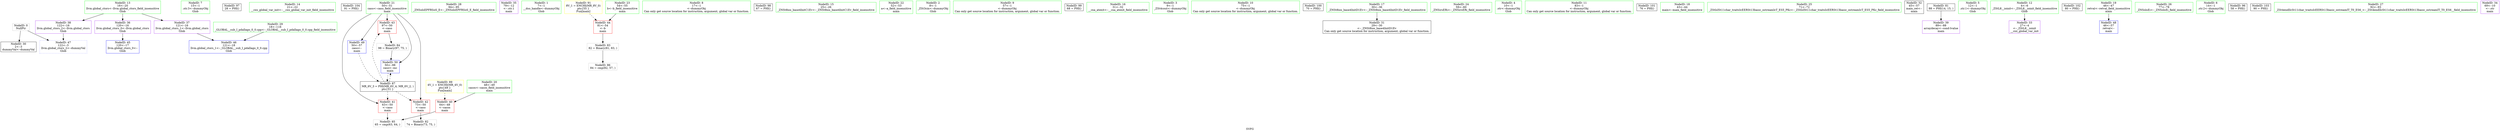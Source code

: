 digraph "SVFG" {
	label="SVFG";

	Node0x55f8cbfa6a10 [shape=record,color=grey,label="{NodeID: 0\nNullPtr}"];
	Node0x55f8cbfa6a10 -> Node0x55f8cbfb7d80[style=solid];
	Node0x55f8cbfa6a10 -> Node0x55f8cbfb8ca0[style=solid];
	Node0x55f8cbfb5280 [shape=record,color=green,label="{NodeID: 7\n15\<--1\n.str.3\<--dummyObj\nGlob }"];
	Node0x55f8cbfc2280 [shape=record,color=black,label="{NodeID: 97\n28 = PHI()\n}"];
	Node0x55f8cbfb6e70 [shape=record,color=green,label="{NodeID: 14\n21\<--22\n__cxx_global_var_init\<--__cxx_global_var_init_field_insensitive\n}"];
	Node0x55f8cbfc3440 [shape=record,color=black,label="{NodeID: 104\n91 = PHI()\n}"];
	Node0x55f8cbfb7510 [shape=record,color=green,label="{NodeID: 21\n50\<--51\ncaso\<--caso_field_insensitive\nmain\n}"];
	Node0x55f8cbfb7510 -> Node0x55f8cbfb8760[style=solid];
	Node0x55f8cbfb7510 -> Node0x55f8cbfb8830[style=solid];
	Node0x55f8cbfb7510 -> Node0x55f8cbfb8900[style=solid];
	Node0x55f8cbfb7510 -> Node0x55f8cbfb9680[style=solid];
	Node0x55f8cbfb7510 -> Node0x55f8cbfb9750[style=solid];
	Node0x55f8cbfb7b80 [shape=record,color=green,label="{NodeID: 28\n94\<--95\n_ZNSolsEPFRSoS_E\<--_ZNSolsEPFRSoS_E_field_insensitive\n}"];
	Node0x55f8cbfb81f0 [shape=record,color=purple,label="{NodeID: 35\n79\<--12\n\<--.str.1\nmain\n}"];
	Node0x55f8cbfb8830 [shape=record,color=red,label="{NodeID: 42\n73\<--50\n\<--caso\nmain\n}"];
	Node0x55f8cbfb8830 -> Node0x55f8cbfbbb10[style=solid];
	Node0x55f8cbfb9680 [shape=record,color=blue,label="{NodeID: 49\n50\<--57\ncaso\<--\nmain\n}"];
	Node0x55f8cbfb9680 -> Node0x55f8cbfbdfb0[style=dashed];
	Node0x55f8cbfbbe10 [shape=record,color=grey,label="{NodeID: 84\n98 = Binary(97, 75, )\n}"];
	Node0x55f8cbfbbe10 -> Node0x55f8cbfb9750[style=solid];
	Node0x55f8cbfa6b60 [shape=record,color=green,label="{NodeID: 1\n7\<--1\n__dso_handle\<--dummyObj\nGlob }"];
	Node0x55f8cbfbf190 [shape=record,color=yellow,style=double,label="{NodeID: 91\n8V_1 = ENCHI(MR_8V_0)\npts\{55 \}\nFun[main]}"];
	Node0x55f8cbfbf190 -> Node0x55f8cbfb89d0[style=dashed];
	Node0x55f8cbfb5310 [shape=record,color=green,label="{NodeID: 8\n17\<--1\n\<--dummyObj\nCan only get source location for instruction, argument, global var or function.}"];
	Node0x55f8cbfc2380 [shape=record,color=black,label="{NodeID: 98\n67 = PHI()\n}"];
	Node0x55f8cbfb6f70 [shape=record,color=green,label="{NodeID: 15\n25\<--26\n_ZNSt8ios_base4InitC1Ev\<--_ZNSt8ios_base4InitC1Ev_field_insensitive\n}"];
	Node0x55f8cbfb75e0 [shape=record,color=green,label="{NodeID: 22\n52\<--53\na\<--a_field_insensitive\nmain\n}"];
	Node0x55f8cbfb7c80 [shape=record,color=green,label="{NodeID: 29\n18\<--116\n_GLOBAL__sub_I_pdallago_0_0.cpp\<--_GLOBAL__sub_I_pdallago_0_0.cpp_field_insensitive\n}"];
	Node0x55f8cbfb7c80 -> Node0x55f8cbfb8ba0[style=solid];
	Node0x55f8cbfb82c0 [shape=record,color=purple,label="{NodeID: 36\n120\<--16\nllvm.global_ctors_0\<--llvm.global_ctors\nGlob }"];
	Node0x55f8cbfb82c0 -> Node0x55f8cbfb8aa0[style=solid];
	Node0x55f8cbfb8900 [shape=record,color=red,label="{NodeID: 43\n97\<--50\n\<--caso\nmain\n}"];
	Node0x55f8cbfb8900 -> Node0x55f8cbfbbe10[style=solid];
	Node0x55f8cbfb9750 [shape=record,color=blue,label="{NodeID: 50\n50\<--98\ncaso\<--inc\nmain\n}"];
	Node0x55f8cbfb9750 -> Node0x55f8cbfbdfb0[style=dashed];
	Node0x55f8cbfbbf90 [shape=record,color=grey,label="{NodeID: 85\n65 = cmp(63, 64, )\n}"];
	Node0x55f8cbfb5740 [shape=record,color=green,label="{NodeID: 2\n8\<--1\n_ZSt3cin\<--dummyObj\nGlob }"];
	Node0x55f8cbfb6b20 [shape=record,color=green,label="{NodeID: 9\n57\<--1\n\<--dummyObj\nCan only get source location for instruction, argument, global var or function.}"];
	Node0x55f8cbfc24e0 [shape=record,color=black,label="{NodeID: 99\n68 = PHI()\n}"];
	Node0x55f8cbfb7070 [shape=record,color=green,label="{NodeID: 16\n31\<--32\n__cxa_atexit\<--__cxa_atexit_field_insensitive\n}"];
	Node0x55f8cbfb76b0 [shape=record,color=green,label="{NodeID: 23\n54\<--55\nb\<--b_field_insensitive\nmain\n}"];
	Node0x55f8cbfb76b0 -> Node0x55f8cbfb89d0[style=solid];
	Node0x55f8cbfb7d80 [shape=record,color=black,label="{NodeID: 30\n2\<--3\ndummyVal\<--dummyVal\n}"];
	Node0x55f8cbfb83c0 [shape=record,color=purple,label="{NodeID: 37\n121\<--16\nllvm.global_ctors_1\<--llvm.global_ctors\nGlob }"];
	Node0x55f8cbfb83c0 -> Node0x55f8cbfb8ba0[style=solid];
	Node0x55f8cbfb89d0 [shape=record,color=red,label="{NodeID: 44\n81\<--54\n\<--b\nmain\n}"];
	Node0x55f8cbfb89d0 -> Node0x55f8cbfbbc90[style=solid];
	Node0x55f8cbfbc110 [shape=record,color=grey,label="{NodeID: 86\n84 = cmp(82, 57, )\n}"];
	Node0x55f8cbfb57d0 [shape=record,color=green,label="{NodeID: 3\n9\<--1\n_ZSt4cout\<--dummyObj\nGlob }"];
	Node0x55f8cbfb6bb0 [shape=record,color=green,label="{NodeID: 10\n75\<--1\n\<--dummyObj\nCan only get source location for instruction, argument, global var or function.}"];
	Node0x55f8cbfc25b0 [shape=record,color=black,label="{NodeID: 100\n70 = PHI()\n}"];
	Node0x55f8cbfb7170 [shape=record,color=green,label="{NodeID: 17\n30\<--36\n_ZNSt8ios_base4InitD1Ev\<--_ZNSt8ios_base4InitD1Ev_field_insensitive\n}"];
	Node0x55f8cbfb7170 -> Node0x55f8cbfb7e80[style=solid];
	Node0x55f8cbfb7780 [shape=record,color=green,label="{NodeID: 24\n59\<--60\n_ZNSirsERi\<--_ZNSirsERi_field_insensitive\n}"];
	Node0x55f8cbfb7e80 [shape=record,color=black,label="{NodeID: 31\n29\<--30\n\<--_ZNSt8ios_base4InitD1Ev\nCan only get source location for instruction, argument, global var or function.}"];
	Node0x55f8cbfb84c0 [shape=record,color=purple,label="{NodeID: 38\n122\<--16\nllvm.global_ctors_2\<--llvm.global_ctors\nGlob }"];
	Node0x55f8cbfb84c0 -> Node0x55f8cbfb8ca0[style=solid];
	Node0x55f8cbfb8aa0 [shape=record,color=blue,label="{NodeID: 45\n120\<--17\nllvm.global_ctors_0\<--\nGlob }"];
	Node0x55f8cbfbdfb0 [shape=record,color=black,label="{NodeID: 87\nMR_6V_3 = PHI(MR_6V_4, MR_6V_2, )\npts\{51 \}\n}"];
	Node0x55f8cbfbdfb0 -> Node0x55f8cbfb8760[style=dashed];
	Node0x55f8cbfbdfb0 -> Node0x55f8cbfb8830[style=dashed];
	Node0x55f8cbfbdfb0 -> Node0x55f8cbfb8900[style=dashed];
	Node0x55f8cbfbdfb0 -> Node0x55f8cbfb9750[style=dashed];
	Node0x55f8cbfb5860 [shape=record,color=green,label="{NodeID: 4\n10\<--1\n.str\<--dummyObj\nGlob }"];
	Node0x55f8cbfb6c40 [shape=record,color=green,label="{NodeID: 11\n83\<--1\n\<--dummyObj\nCan only get source location for instruction, argument, global var or function.}"];
	Node0x55f8cbfc3140 [shape=record,color=black,label="{NodeID: 101\n76 = PHI()\n}"];
	Node0x55f8cbfb7270 [shape=record,color=green,label="{NodeID: 18\n43\<--44\nmain\<--main_field_insensitive\n}"];
	Node0x55f8cbfb7880 [shape=record,color=green,label="{NodeID: 25\n71\<--72\n_ZStlsISt11char_traitsIcEERSt13basic_ostreamIcT_ES5_PKc\<--_ZStlsISt11char_traitsIcEERSt13basic_ostreamIcT_ES5_PKc_field_insensitive\n}"];
	Node0x55f8cbfb7f80 [shape=record,color=black,label="{NodeID: 32\n45\<--57\nmain_ret\<--\nmain\n}"];
	Node0x55f8cbfb85c0 [shape=record,color=purple,label="{NodeID: 39\n89\<--88\narraydecay\<--cond-lvalue\nmain\n}"];
	Node0x55f8cbfb8ba0 [shape=record,color=blue,label="{NodeID: 46\n121\<--18\nllvm.global_ctors_1\<--_GLOBAL__sub_I_pdallago_0_0.cpp\nGlob }"];
	Node0x55f8cbe79260 [shape=record,color=black,label="{NodeID: 81\n88 = PHI(14, 15, )\n}"];
	Node0x55f8cbe79260 -> Node0x55f8cbfb85c0[style=solid];
	Node0x55f8cbfb5160 [shape=record,color=green,label="{NodeID: 5\n12\<--1\n.str.1\<--dummyObj\nGlob }"];
	Node0x55f8cbfb6cd0 [shape=record,color=green,label="{NodeID: 12\n4\<--6\n_ZStL8__ioinit\<--_ZStL8__ioinit_field_insensitive\nGlob }"];
	Node0x55f8cbfb6cd0 -> Node0x55f8cbfb8050[style=solid];
	Node0x55f8cbfc3240 [shape=record,color=black,label="{NodeID: 102\n80 = PHI()\n}"];
	Node0x55f8cbfb7370 [shape=record,color=green,label="{NodeID: 19\n46\<--47\nretval\<--retval_field_insensitive\nmain\n}"];
	Node0x55f8cbfb7370 -> Node0x55f8cbfb95b0[style=solid];
	Node0x55f8cbfb7980 [shape=record,color=green,label="{NodeID: 26\n77\<--78\n_ZNSolsEi\<--_ZNSolsEi_field_insensitive\n}"];
	Node0x55f8cbfb8050 [shape=record,color=purple,label="{NodeID: 33\n27\<--4\n\<--_ZStL8__ioinit\n__cxx_global_var_init\n}"];
	Node0x55f8cbfb8690 [shape=record,color=red,label="{NodeID: 40\n64\<--48\n\<--casos\nmain\n}"];
	Node0x55f8cbfb8690 -> Node0x55f8cbfbbf90[style=solid];
	Node0x55f8cbfb8ca0 [shape=record,color=blue, style = dotted,label="{NodeID: 47\n122\<--3\nllvm.global_ctors_2\<--dummyVal\nGlob }"];
	Node0x55f8cbfbbb10 [shape=record,color=grey,label="{NodeID: 82\n74 = Binary(73, 75, )\n}"];
	Node0x55f8cbfbefd0 [shape=record,color=yellow,style=double,label="{NodeID: 89\n4V_1 = ENCHI(MR_4V_0)\npts\{49 \}\nFun[main]}"];
	Node0x55f8cbfbefd0 -> Node0x55f8cbfb8690[style=dashed];
	Node0x55f8cbfb51f0 [shape=record,color=green,label="{NodeID: 6\n14\<--1\n.str.2\<--dummyObj\nGlob }"];
	Node0x55f8cbfc2180 [shape=record,color=black,label="{NodeID: 96\n58 = PHI()\n}"];
	Node0x55f8cbfb6da0 [shape=record,color=green,label="{NodeID: 13\n16\<--20\nllvm.global_ctors\<--llvm.global_ctors_field_insensitive\nGlob }"];
	Node0x55f8cbfb6da0 -> Node0x55f8cbfb82c0[style=solid];
	Node0x55f8cbfb6da0 -> Node0x55f8cbfb83c0[style=solid];
	Node0x55f8cbfb6da0 -> Node0x55f8cbfb84c0[style=solid];
	Node0x55f8cbfc3340 [shape=record,color=black,label="{NodeID: 103\n90 = PHI()\n}"];
	Node0x55f8cbfb7440 [shape=record,color=green,label="{NodeID: 20\n48\<--49\ncasos\<--casos_field_insensitive\nmain\n}"];
	Node0x55f8cbfb7440 -> Node0x55f8cbfb8690[style=solid];
	Node0x55f8cbfb7a80 [shape=record,color=green,label="{NodeID: 27\n92\<--93\n_ZSt4endlIcSt11char_traitsIcEERSt13basic_ostreamIT_T0_ES6_\<--_ZSt4endlIcSt11char_traitsIcEERSt13basic_ostreamIT_T0_ES6__field_insensitive\n}"];
	Node0x55f8cbfb8120 [shape=record,color=purple,label="{NodeID: 34\n69\<--10\n\<--.str\nmain\n}"];
	Node0x55f8cbfb8760 [shape=record,color=red,label="{NodeID: 41\n63\<--50\n\<--caso\nmain\n}"];
	Node0x55f8cbfb8760 -> Node0x55f8cbfbbf90[style=solid];
	Node0x55f8cbfb95b0 [shape=record,color=blue,label="{NodeID: 48\n46\<--57\nretval\<--\nmain\n}"];
	Node0x55f8cbfbbc90 [shape=record,color=grey,label="{NodeID: 83\n82 = Binary(81, 83, )\n}"];
	Node0x55f8cbfbbc90 -> Node0x55f8cbfbc110[style=solid];
}
